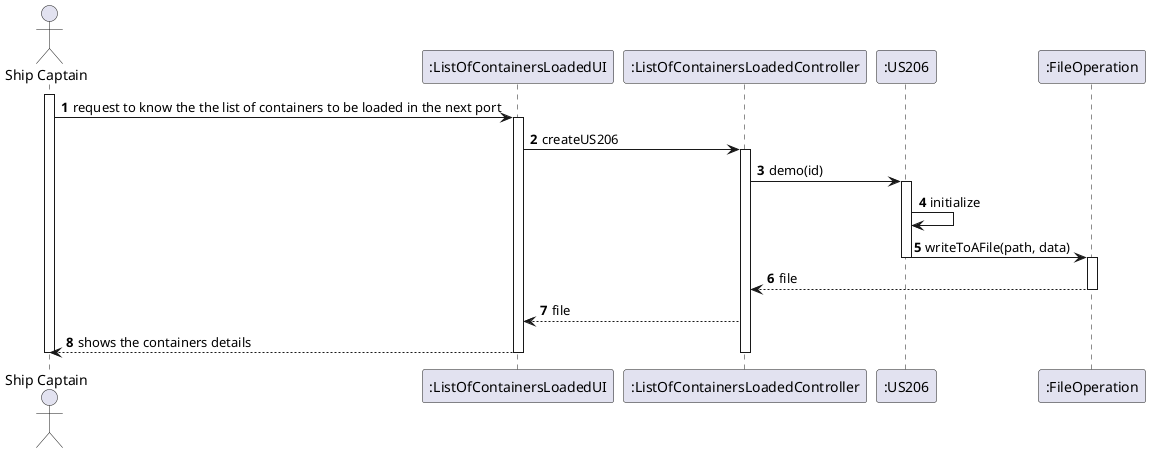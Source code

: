 @startuml
actor "Ship Captain" as Adm
participant ":ListOfContainersLoadedUI" as System
participant ":ListOfContainersLoadedController" as SSC
participant ":US206" as us
participant ":FileOperation" as f

autonumber

activate Adm

Adm -> System: request to know the the list of containers to be loaded in the next port

activate System

System -> SSC: createUS206

activate SSC

SSC -> us: demo(id)

activate us

us -> us: initialize

us -> f: writeToAFile(path, data)

deactivate us

activate f

f --> SSC: file

deactivate f

SSC --> System: file

System --> Adm: shows the containers details

deactivate SSC

deactivate System

deactivate Adm
@enduml